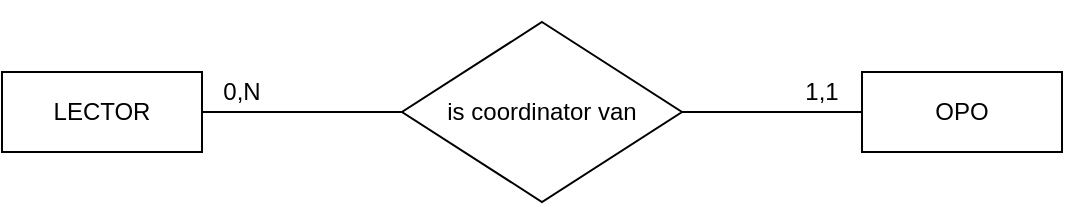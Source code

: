 <mxfile version="20.3.0" type="device"><diagram id="19739zm6uHf_IvrxWV0G" name="Pagina-1"><mxGraphModel dx="1038" dy="641" grid="1" gridSize="10" guides="1" tooltips="1" connect="1" arrows="1" fold="1" page="1" pageScale="1" pageWidth="827" pageHeight="1169" math="0" shadow="0"><root><mxCell id="0"/><mxCell id="1" parent="0"/><mxCell id="uLeUcSPotz4lX4hjQ7yL-1" value="LECTOR" style="whiteSpace=wrap;html=1;align=center;" vertex="1" parent="1"><mxGeometry x="110" y="545" width="100" height="40" as="geometry"/></mxCell><mxCell id="uLeUcSPotz4lX4hjQ7yL-2" value="OPO" style="whiteSpace=wrap;html=1;align=center;" vertex="1" parent="1"><mxGeometry x="540" y="545" width="100" height="40" as="geometry"/></mxCell><mxCell id="uLeUcSPotz4lX4hjQ7yL-3" value="is coordinator van" style="shape=rhombus;perimeter=rhombusPerimeter;whiteSpace=wrap;html=1;align=center;" vertex="1" parent="1"><mxGeometry x="310" y="520" width="140" height="90" as="geometry"/></mxCell><mxCell id="uLeUcSPotz4lX4hjQ7yL-7" value="" style="shape=table;startSize=0;container=1;collapsible=1;childLayout=tableLayout;fixedRows=1;rowLines=0;fontStyle=0;align=center;resizeLast=1;strokeColor=none;fillColor=none;collapsible=0;" vertex="1" parent="1"><mxGeometry x="320" y="510" width="180" height="30" as="geometry"/></mxCell><mxCell id="uLeUcSPotz4lX4hjQ7yL-8" value="" style="shape=tableRow;horizontal=0;startSize=0;swimlaneHead=0;swimlaneBody=0;fillColor=none;collapsible=0;dropTarget=0;points=[[0,0.5],[1,0.5]];portConstraint=eastwest;top=0;left=0;right=0;bottom=0;" vertex="1" parent="uLeUcSPotz4lX4hjQ7yL-7"><mxGeometry width="180" height="30" as="geometry"/></mxCell><mxCell id="uLeUcSPotz4lX4hjQ7yL-9" value="" style="shape=partialRectangle;connectable=0;fillColor=none;top=0;left=0;bottom=0;right=0;editable=1;overflow=hidden;" vertex="1" parent="uLeUcSPotz4lX4hjQ7yL-8"><mxGeometry width="30" height="30" as="geometry"><mxRectangle width="30" height="30" as="alternateBounds"/></mxGeometry></mxCell><mxCell id="uLeUcSPotz4lX4hjQ7yL-10" value="" style="shape=partialRectangle;connectable=0;fillColor=none;top=0;left=0;bottom=0;right=0;align=left;spacingLeft=6;overflow=hidden;" vertex="1" parent="uLeUcSPotz4lX4hjQ7yL-8"><mxGeometry x="30" width="150" height="30" as="geometry"><mxRectangle width="150" height="30" as="alternateBounds"/></mxGeometry></mxCell><mxCell id="uLeUcSPotz4lX4hjQ7yL-15" value="0,N" style="text;html=1;strokeColor=none;fillColor=none;align=center;verticalAlign=middle;whiteSpace=wrap;rounded=0;" vertex="1" parent="1"><mxGeometry x="200" y="540" width="60" height="30" as="geometry"/></mxCell><mxCell id="uLeUcSPotz4lX4hjQ7yL-16" value="1,1" style="text;html=1;strokeColor=none;fillColor=none;align=center;verticalAlign=middle;whiteSpace=wrap;rounded=0;" vertex="1" parent="1"><mxGeometry x="490" y="540" width="60" height="30" as="geometry"/></mxCell><mxCell id="uLeUcSPotz4lX4hjQ7yL-17" value="" style="endArrow=none;html=1;rounded=0;exitX=1;exitY=0.5;exitDx=0;exitDy=0;entryX=0;entryY=0.5;entryDx=0;entryDy=0;" edge="1" parent="1" source="uLeUcSPotz4lX4hjQ7yL-3" target="uLeUcSPotz4lX4hjQ7yL-2"><mxGeometry relative="1" as="geometry"><mxPoint x="330" y="520" as="sourcePoint"/><mxPoint x="490" y="520" as="targetPoint"/></mxGeometry></mxCell><mxCell id="uLeUcSPotz4lX4hjQ7yL-18" value="" style="endArrow=none;html=1;rounded=0;" edge="1" parent="1" source="uLeUcSPotz4lX4hjQ7yL-1" target="uLeUcSPotz4lX4hjQ7yL-3"><mxGeometry relative="1" as="geometry"><mxPoint x="330" y="520" as="sourcePoint"/><mxPoint x="490" y="520" as="targetPoint"/></mxGeometry></mxCell></root></mxGraphModel></diagram></mxfile>